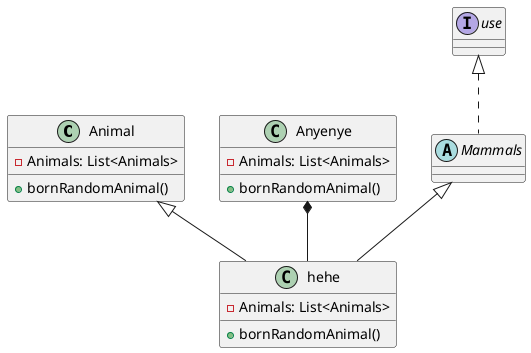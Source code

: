 @startuml

Animal <|-- hehe
Anyenye *-- hehe
Mammals <|--hehe

class Animal {
- Animals: List<Animals>
+ bornRandomAnimal()
}
class hehe {
- Animals: List<Animals>
+ bornRandomAnimal()
}
class Anyenye {
- Animals: List<Animals>
+ bornRandomAnimal()
}

abstract class Mammals implements use{

}

interface use{
}

@enduml